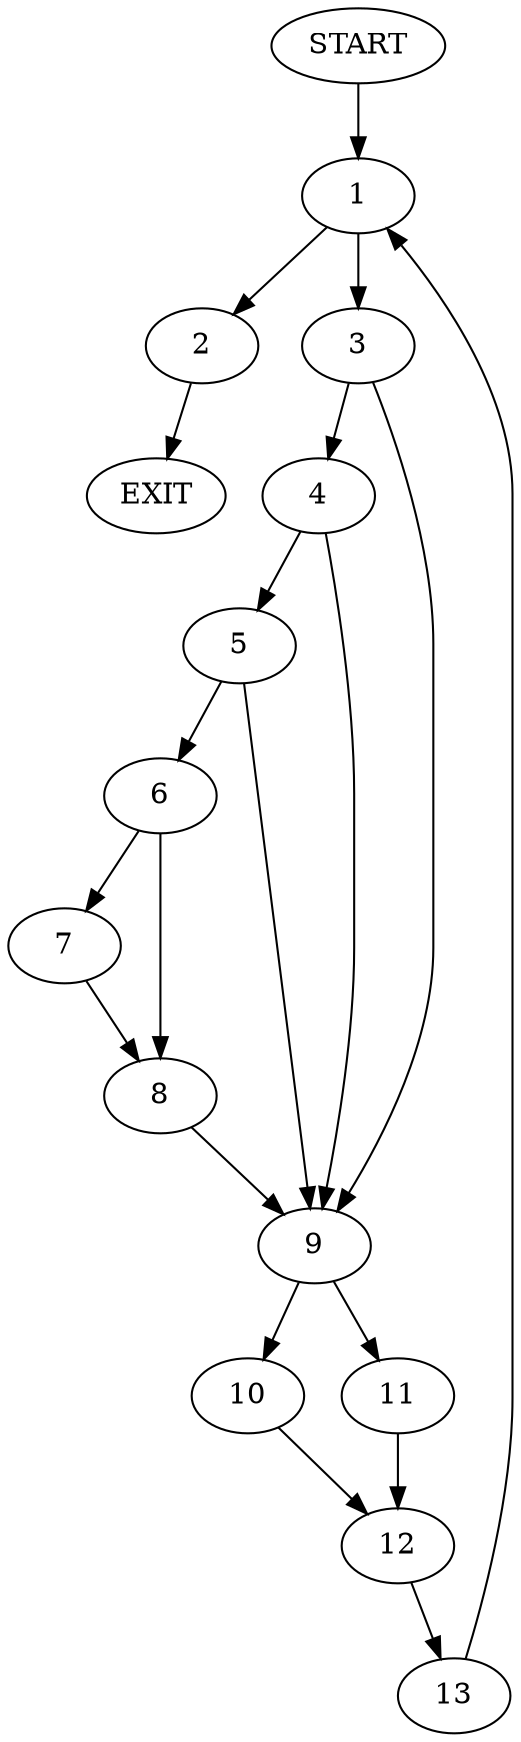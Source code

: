 digraph { 
0 [label="START"];
1;
2;
3;
4;
5;
6;
7;
8;
9;
10;
11;
12;
13;
14[label="EXIT"];
0 -> 1;
1 -> 3;
1 -> 2;
2 -> 14;
3 -> 4;
3 -> 9;
4 -> 9;
4 -> 5;
5 -> 6;
5 -> 9;
6 -> 8;
6 -> 7;
7 -> 8;
8 -> 9;
9 -> 10;
9 -> 11;
10 -> 12;
11 -> 12;
12 -> 13;
13 -> 1;
}